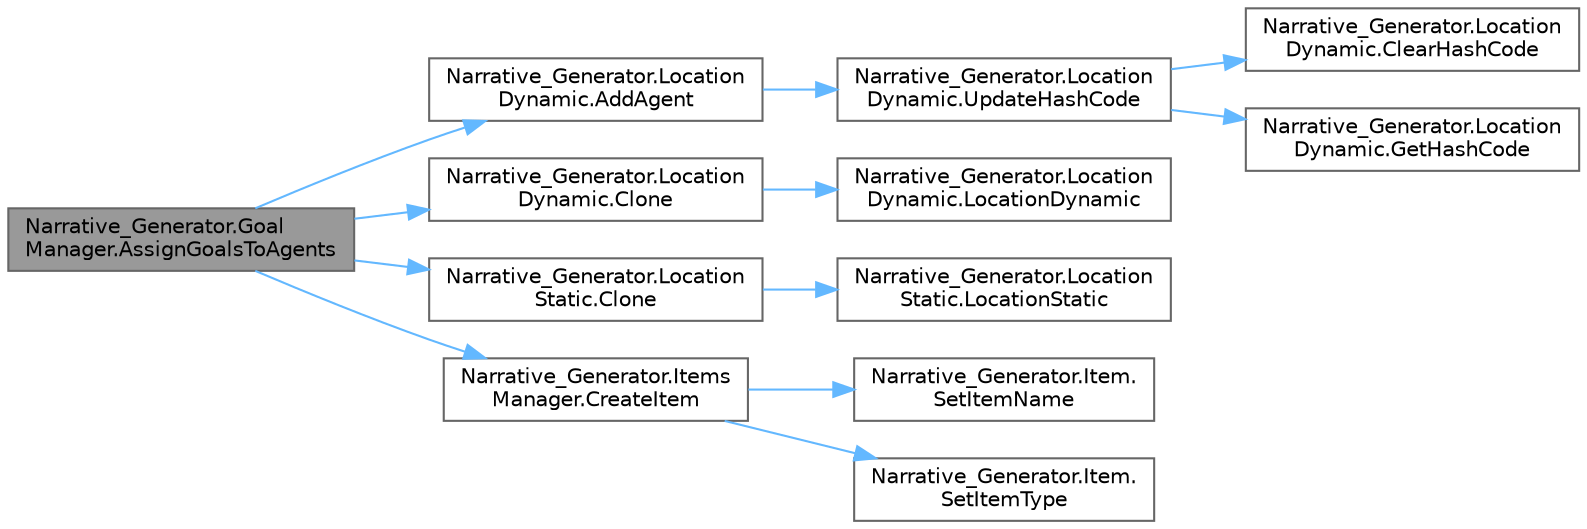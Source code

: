 digraph "Narrative_Generator.GoalManager.AssignGoalsToAgents"
{
 // LATEX_PDF_SIZE
  bgcolor="transparent";
  edge [fontname=Helvetica,fontsize=10,labelfontname=Helvetica,labelfontsize=10];
  node [fontname=Helvetica,fontsize=10,shape=box,height=0.2,width=0.4];
  rankdir="LR";
  Node1 [label="Narrative_Generator.Goal\lManager.AssignGoalsToAgents",height=0.2,width=0.4,color="gray40", fillcolor="grey60", style="filled", fontcolor="black",tooltip="A method that assigns goals to agents based on their role."];
  Node1 -> Node2 [color="steelblue1",style="solid"];
  Node2 [label="Narrative_Generator.Location\lDynamic.AddAgent",height=0.2,width=0.4,color="grey40", fillcolor="white", style="filled",URL="$class_narrative___generator_1_1_location_dynamic.html#a21eb930f4270ae7686e744c0238f643e",tooltip="Adds an agent to the list of agents located in this location."];
  Node2 -> Node3 [color="steelblue1",style="solid"];
  Node3 [label="Narrative_Generator.Location\lDynamic.UpdateHashCode",height=0.2,width=0.4,color="grey40", fillcolor="white", style="filled",URL="$class_narrative___generator_1_1_location_dynamic.html#ab6bd8fcba9b69a16d5fbbe1b76386102",tooltip="Updates (refresh) the current hash code value."];
  Node3 -> Node4 [color="steelblue1",style="solid"];
  Node4 [label="Narrative_Generator.Location\lDynamic.ClearHashCode",height=0.2,width=0.4,color="grey40", fillcolor="white", style="filled",URL="$class_narrative___generator_1_1_location_dynamic.html#a0645d494bdac6ea587d5a78f71f86e39",tooltip="Clears the current hash code value."];
  Node3 -> Node5 [color="steelblue1",style="solid"];
  Node5 [label="Narrative_Generator.Location\lDynamic.GetHashCode",height=0.2,width=0.4,color="grey40", fillcolor="white", style="filled",URL="$class_narrative___generator_1_1_location_dynamic.html#ac08b87c89e63914adc8faa6a31831001",tooltip="Calculates and returns the hash code of this instance of the LocationDynamic."];
  Node1 -> Node6 [color="steelblue1",style="solid"];
  Node6 [label="Narrative_Generator.Location\lDynamic.Clone",height=0.2,width=0.4,color="grey40", fillcolor="white", style="filled",URL="$class_narrative___generator_1_1_location_dynamic.html#a5a41937ad9b6986292101e99a80b604b",tooltip="Returns a clone of the dynamic part of the location that called this method."];
  Node6 -> Node7 [color="steelblue1",style="solid"];
  Node7 [label="Narrative_Generator.Location\lDynamic.LocationDynamic",height=0.2,width=0.4,color="grey40", fillcolor="white", style="filled",URL="$class_narrative___generator_1_1_location_dynamic.html#aba8487ebacabba7a24f831c51c609d45",tooltip="Constructor method for the dynamic part of the location, without parameters."];
  Node1 -> Node8 [color="steelblue1",style="solid"];
  Node8 [label="Narrative_Generator.Location\lStatic.Clone",height=0.2,width=0.4,color="grey40", fillcolor="white", style="filled",URL="$class_narrative___generator_1_1_location_static.html#a498d5901ac1ab5feb1c570f1fdb103b0",tooltip="A method for cloning a location."];
  Node8 -> Node9 [color="steelblue1",style="solid"];
  Node9 [label="Narrative_Generator.Location\lStatic.LocationStatic",height=0.2,width=0.4,color="grey40", fillcolor="white", style="filled",URL="$class_narrative___generator_1_1_location_static.html#a280497c90776ec47db6a306081b0930b",tooltip="Method constructor for the static part of the location."];
  Node1 -> Node10 [color="steelblue1",style="solid"];
  Node10 [label="Narrative_Generator.Items\lManager.CreateItem",height=0.2,width=0.4,color="grey40", fillcolor="white", style="filled",URL="$class_narrative___generator_1_1_items_manager.html#a7c70c85947860fd9ef0bdc33e733ea7c",tooltip="A method for creation a new item."];
  Node10 -> Node11 [color="steelblue1",style="solid"];
  Node11 [label="Narrative_Generator.Item.\lSetItemName",height=0.2,width=0.4,color="grey40", fillcolor="white", style="filled",URL="$class_narrative___generator_1_1_item.html#afc9c465f0210c8a90f8348ece69cf9d0",tooltip="Sets the name of the item."];
  Node10 -> Node12 [color="steelblue1",style="solid"];
  Node12 [label="Narrative_Generator.Item.\lSetItemType",height=0.2,width=0.4,color="grey40", fillcolor="white", style="filled",URL="$class_narrative___generator_1_1_item.html#a9fd066de5b2875514e75450633acdc61",tooltip="Sets the type of the item."];
}
